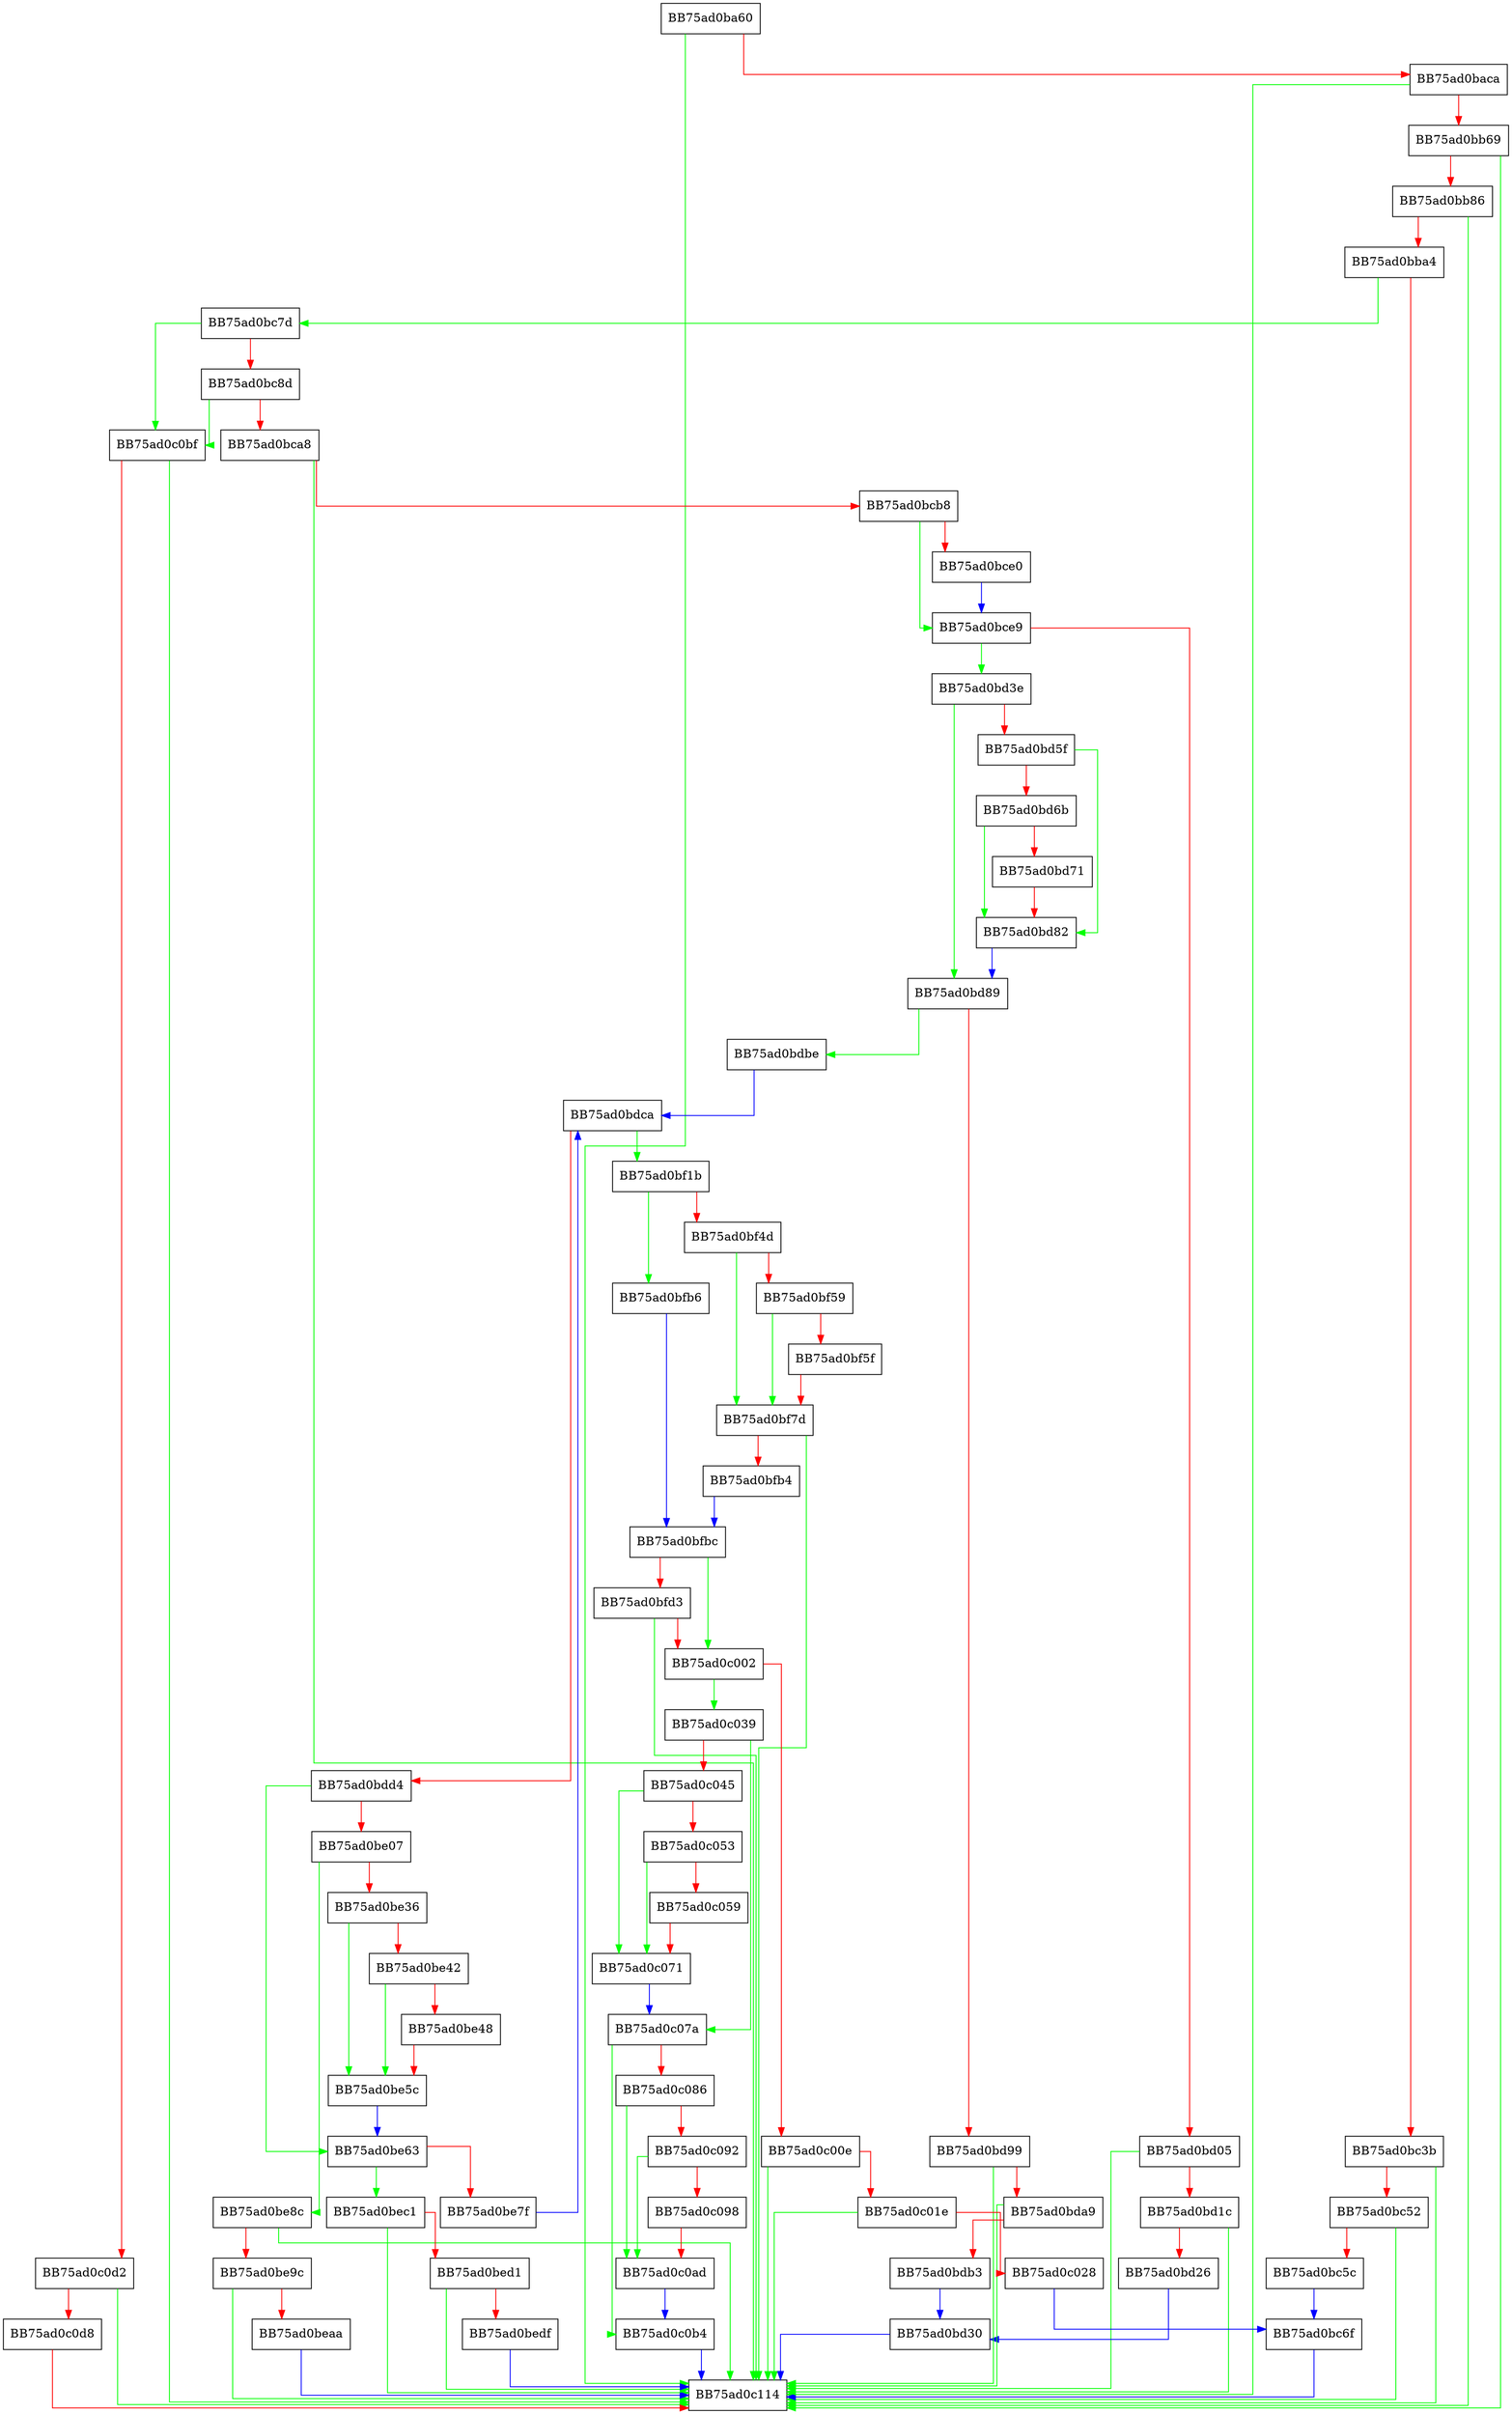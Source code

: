 digraph Init {
  node [shape="box"];
  graph [splines=ortho];
  BB75ad0ba60 -> BB75ad0c114 [color="green"];
  BB75ad0ba60 -> BB75ad0baca [color="red"];
  BB75ad0baca -> BB75ad0c114 [color="green"];
  BB75ad0baca -> BB75ad0bb69 [color="red"];
  BB75ad0bb69 -> BB75ad0c114 [color="green"];
  BB75ad0bb69 -> BB75ad0bb86 [color="red"];
  BB75ad0bb86 -> BB75ad0c114 [color="green"];
  BB75ad0bb86 -> BB75ad0bba4 [color="red"];
  BB75ad0bba4 -> BB75ad0bc7d [color="green"];
  BB75ad0bba4 -> BB75ad0bc3b [color="red"];
  BB75ad0bc3b -> BB75ad0c114 [color="green"];
  BB75ad0bc3b -> BB75ad0bc52 [color="red"];
  BB75ad0bc52 -> BB75ad0c114 [color="green"];
  BB75ad0bc52 -> BB75ad0bc5c [color="red"];
  BB75ad0bc5c -> BB75ad0bc6f [color="blue"];
  BB75ad0bc6f -> BB75ad0c114 [color="blue"];
  BB75ad0bc7d -> BB75ad0c0bf [color="green"];
  BB75ad0bc7d -> BB75ad0bc8d [color="red"];
  BB75ad0bc8d -> BB75ad0c0bf [color="green"];
  BB75ad0bc8d -> BB75ad0bca8 [color="red"];
  BB75ad0bca8 -> BB75ad0c114 [color="green"];
  BB75ad0bca8 -> BB75ad0bcb8 [color="red"];
  BB75ad0bcb8 -> BB75ad0bce9 [color="green"];
  BB75ad0bcb8 -> BB75ad0bce0 [color="red"];
  BB75ad0bce0 -> BB75ad0bce9 [color="blue"];
  BB75ad0bce9 -> BB75ad0bd3e [color="green"];
  BB75ad0bce9 -> BB75ad0bd05 [color="red"];
  BB75ad0bd05 -> BB75ad0c114 [color="green"];
  BB75ad0bd05 -> BB75ad0bd1c [color="red"];
  BB75ad0bd1c -> BB75ad0c114 [color="green"];
  BB75ad0bd1c -> BB75ad0bd26 [color="red"];
  BB75ad0bd26 -> BB75ad0bd30 [color="blue"];
  BB75ad0bd30 -> BB75ad0c114 [color="blue"];
  BB75ad0bd3e -> BB75ad0bd89 [color="green"];
  BB75ad0bd3e -> BB75ad0bd5f [color="red"];
  BB75ad0bd5f -> BB75ad0bd82 [color="green"];
  BB75ad0bd5f -> BB75ad0bd6b [color="red"];
  BB75ad0bd6b -> BB75ad0bd82 [color="green"];
  BB75ad0bd6b -> BB75ad0bd71 [color="red"];
  BB75ad0bd71 -> BB75ad0bd82 [color="red"];
  BB75ad0bd82 -> BB75ad0bd89 [color="blue"];
  BB75ad0bd89 -> BB75ad0bdbe [color="green"];
  BB75ad0bd89 -> BB75ad0bd99 [color="red"];
  BB75ad0bd99 -> BB75ad0c114 [color="green"];
  BB75ad0bd99 -> BB75ad0bda9 [color="red"];
  BB75ad0bda9 -> BB75ad0c114 [color="green"];
  BB75ad0bda9 -> BB75ad0bdb3 [color="red"];
  BB75ad0bdb3 -> BB75ad0bd30 [color="blue"];
  BB75ad0bdbe -> BB75ad0bdca [color="blue"];
  BB75ad0bdca -> BB75ad0bf1b [color="green"];
  BB75ad0bdca -> BB75ad0bdd4 [color="red"];
  BB75ad0bdd4 -> BB75ad0be63 [color="green"];
  BB75ad0bdd4 -> BB75ad0be07 [color="red"];
  BB75ad0be07 -> BB75ad0be8c [color="green"];
  BB75ad0be07 -> BB75ad0be36 [color="red"];
  BB75ad0be36 -> BB75ad0be5c [color="green"];
  BB75ad0be36 -> BB75ad0be42 [color="red"];
  BB75ad0be42 -> BB75ad0be5c [color="green"];
  BB75ad0be42 -> BB75ad0be48 [color="red"];
  BB75ad0be48 -> BB75ad0be5c [color="red"];
  BB75ad0be5c -> BB75ad0be63 [color="blue"];
  BB75ad0be63 -> BB75ad0bec1 [color="green"];
  BB75ad0be63 -> BB75ad0be7f [color="red"];
  BB75ad0be7f -> BB75ad0bdca [color="blue"];
  BB75ad0be8c -> BB75ad0c114 [color="green"];
  BB75ad0be8c -> BB75ad0be9c [color="red"];
  BB75ad0be9c -> BB75ad0c114 [color="green"];
  BB75ad0be9c -> BB75ad0beaa [color="red"];
  BB75ad0beaa -> BB75ad0c114 [color="blue"];
  BB75ad0bec1 -> BB75ad0c114 [color="green"];
  BB75ad0bec1 -> BB75ad0bed1 [color="red"];
  BB75ad0bed1 -> BB75ad0c114 [color="green"];
  BB75ad0bed1 -> BB75ad0bedf [color="red"];
  BB75ad0bedf -> BB75ad0c114 [color="blue"];
  BB75ad0bf1b -> BB75ad0bfb6 [color="green"];
  BB75ad0bf1b -> BB75ad0bf4d [color="red"];
  BB75ad0bf4d -> BB75ad0bf7d [color="green"];
  BB75ad0bf4d -> BB75ad0bf59 [color="red"];
  BB75ad0bf59 -> BB75ad0bf7d [color="green"];
  BB75ad0bf59 -> BB75ad0bf5f [color="red"];
  BB75ad0bf5f -> BB75ad0bf7d [color="red"];
  BB75ad0bf7d -> BB75ad0c114 [color="green"];
  BB75ad0bf7d -> BB75ad0bfb4 [color="red"];
  BB75ad0bfb4 -> BB75ad0bfbc [color="blue"];
  BB75ad0bfb6 -> BB75ad0bfbc [color="blue"];
  BB75ad0bfbc -> BB75ad0c002 [color="green"];
  BB75ad0bfbc -> BB75ad0bfd3 [color="red"];
  BB75ad0bfd3 -> BB75ad0c114 [color="green"];
  BB75ad0bfd3 -> BB75ad0c002 [color="red"];
  BB75ad0c002 -> BB75ad0c039 [color="green"];
  BB75ad0c002 -> BB75ad0c00e [color="red"];
  BB75ad0c00e -> BB75ad0c114 [color="green"];
  BB75ad0c00e -> BB75ad0c01e [color="red"];
  BB75ad0c01e -> BB75ad0c114 [color="green"];
  BB75ad0c01e -> BB75ad0c028 [color="red"];
  BB75ad0c028 -> BB75ad0bc6f [color="blue"];
  BB75ad0c039 -> BB75ad0c07a [color="green"];
  BB75ad0c039 -> BB75ad0c045 [color="red"];
  BB75ad0c045 -> BB75ad0c071 [color="green"];
  BB75ad0c045 -> BB75ad0c053 [color="red"];
  BB75ad0c053 -> BB75ad0c071 [color="green"];
  BB75ad0c053 -> BB75ad0c059 [color="red"];
  BB75ad0c059 -> BB75ad0c071 [color="red"];
  BB75ad0c071 -> BB75ad0c07a [color="blue"];
  BB75ad0c07a -> BB75ad0c0b4 [color="green"];
  BB75ad0c07a -> BB75ad0c086 [color="red"];
  BB75ad0c086 -> BB75ad0c0ad [color="green"];
  BB75ad0c086 -> BB75ad0c092 [color="red"];
  BB75ad0c092 -> BB75ad0c0ad [color="green"];
  BB75ad0c092 -> BB75ad0c098 [color="red"];
  BB75ad0c098 -> BB75ad0c0ad [color="red"];
  BB75ad0c0ad -> BB75ad0c0b4 [color="blue"];
  BB75ad0c0b4 -> BB75ad0c114 [color="blue"];
  BB75ad0c0bf -> BB75ad0c114 [color="green"];
  BB75ad0c0bf -> BB75ad0c0d2 [color="red"];
  BB75ad0c0d2 -> BB75ad0c114 [color="green"];
  BB75ad0c0d2 -> BB75ad0c0d8 [color="red"];
  BB75ad0c0d8 -> BB75ad0c114 [color="red"];
}